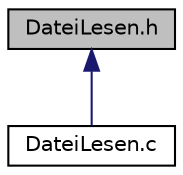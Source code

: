 digraph "DateiLesen.h"
{
 // LATEX_PDF_SIZE
  edge [fontname="Helvetica",fontsize="10",labelfontname="Helvetica",labelfontsize="10"];
  node [fontname="Helvetica",fontsize="10",shape=record];
  Node1 [label="DateiLesen.h",height=0.2,width=0.4,color="black", fillcolor="grey75", style="filled", fontcolor="black",tooltip=" "];
  Node1 -> Node2 [dir="back",color="midnightblue",fontsize="10",style="solid"];
  Node2 [label="DateiLesen.c",height=0.2,width=0.4,color="black", fillcolor="white", style="filled",URL="$_datei_lesen_8c.html",tooltip=" "];
}
